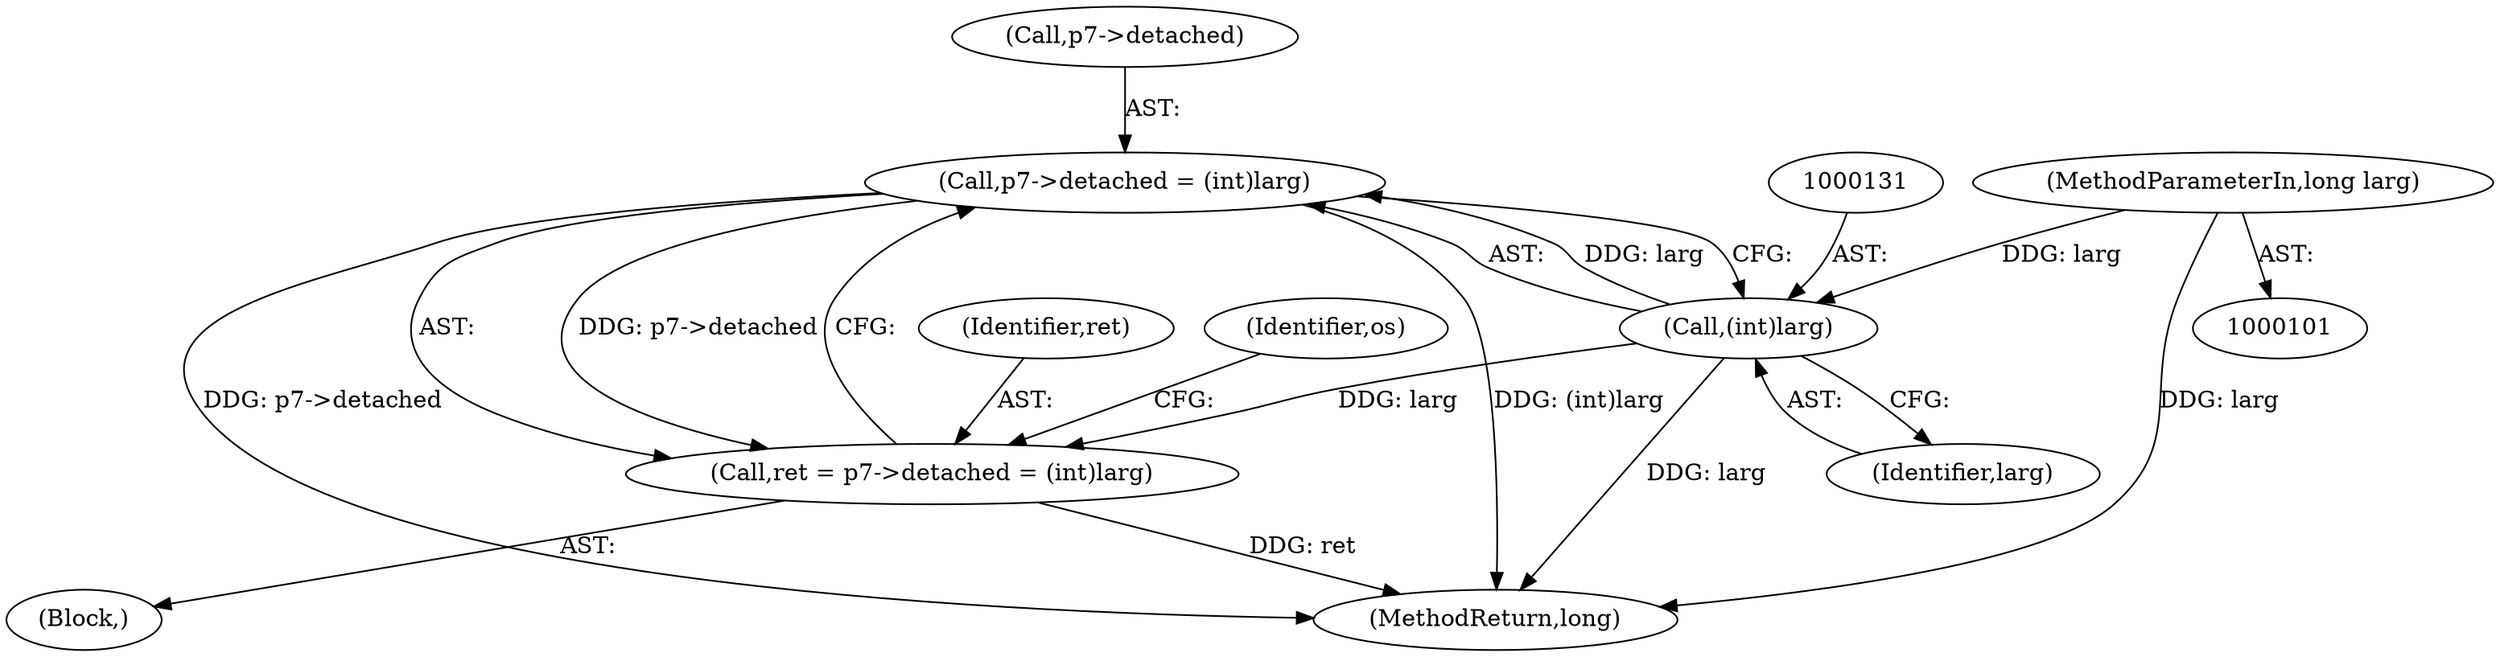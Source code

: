 digraph "0_openssl_c0334c2c92dd1bc3ad8138ba6e74006c3631b0f9_0@pointer" {
"1000126" [label="(Call,p7->detached = (int)larg)"];
"1000130" [label="(Call,(int)larg)"];
"1000104" [label="(MethodParameterIn,long larg)"];
"1000124" [label="(Call,ret = p7->detached = (int)larg)"];
"1000126" [label="(Call,p7->detached = (int)larg)"];
"1000123" [label="(Block,)"];
"1000124" [label="(Call,ret = p7->detached = (int)larg)"];
"1000162" [label="(MethodReturn,long)"];
"1000125" [label="(Identifier,ret)"];
"1000127" [label="(Call,p7->detached)"];
"1000130" [label="(Call,(int)larg)"];
"1000135" [label="(Identifier,os)"];
"1000104" [label="(MethodParameterIn,long larg)"];
"1000132" [label="(Identifier,larg)"];
"1000126" -> "1000124"  [label="AST: "];
"1000126" -> "1000130"  [label="CFG: "];
"1000127" -> "1000126"  [label="AST: "];
"1000130" -> "1000126"  [label="AST: "];
"1000124" -> "1000126"  [label="CFG: "];
"1000126" -> "1000162"  [label="DDG: p7->detached"];
"1000126" -> "1000162"  [label="DDG: (int)larg"];
"1000126" -> "1000124"  [label="DDG: p7->detached"];
"1000130" -> "1000126"  [label="DDG: larg"];
"1000130" -> "1000132"  [label="CFG: "];
"1000131" -> "1000130"  [label="AST: "];
"1000132" -> "1000130"  [label="AST: "];
"1000130" -> "1000162"  [label="DDG: larg"];
"1000130" -> "1000124"  [label="DDG: larg"];
"1000104" -> "1000130"  [label="DDG: larg"];
"1000104" -> "1000101"  [label="AST: "];
"1000104" -> "1000162"  [label="DDG: larg"];
"1000124" -> "1000123"  [label="AST: "];
"1000125" -> "1000124"  [label="AST: "];
"1000135" -> "1000124"  [label="CFG: "];
"1000124" -> "1000162"  [label="DDG: ret"];
}

